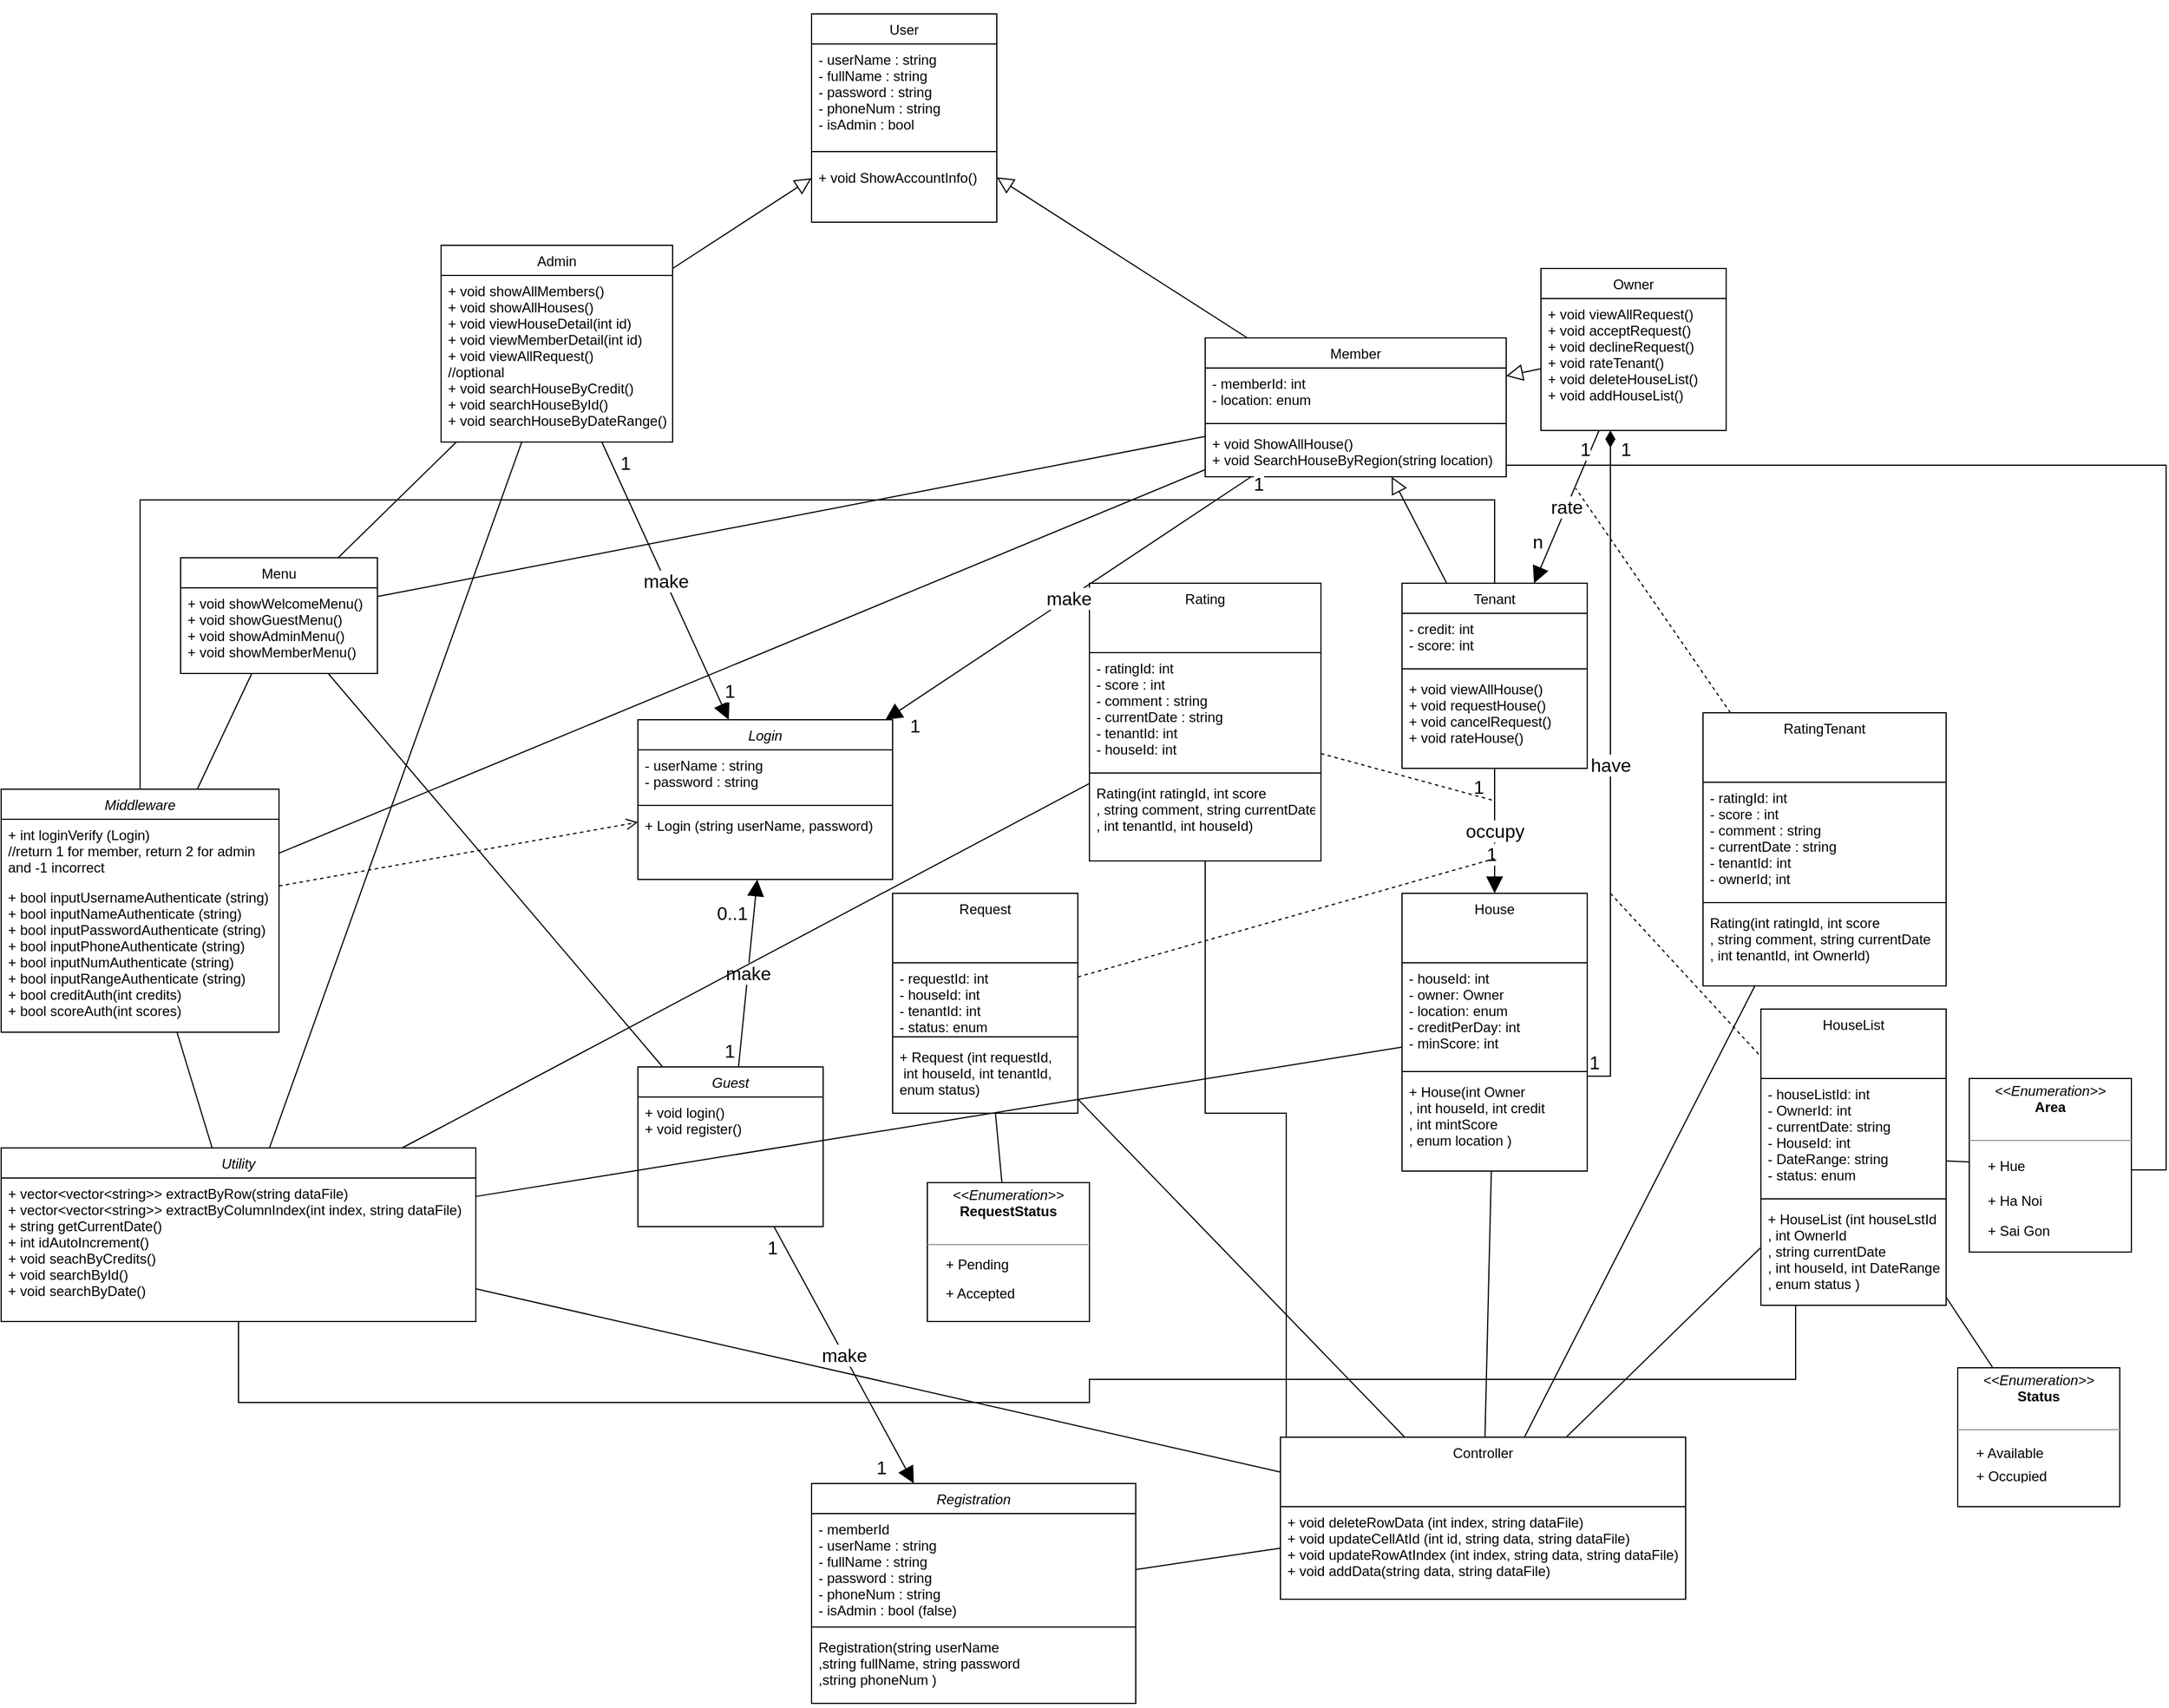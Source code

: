 <mxfile version="20.3.6" type="github">
  <diagram id="C5RBs43oDa-KdzZeNtuy" name="Page-1">
    <mxGraphModel dx="2524" dy="2267" grid="1" gridSize="10" guides="1" tooltips="1" connect="1" arrows="1" fold="1" page="1" pageScale="1" pageWidth="827" pageHeight="1169" math="0" shadow="0">
      <root>
        <mxCell id="WIyWlLk6GJQsqaUBKTNV-0" />
        <mxCell id="WIyWlLk6GJQsqaUBKTNV-1" parent="WIyWlLk6GJQsqaUBKTNV-0" />
        <mxCell id="zkfFHV4jXpPFQw0GAbJ--0" value="Member" style="swimlane;fontStyle=0;align=center;verticalAlign=top;childLayout=stackLayout;horizontal=1;startSize=26;horizontalStack=0;resizeParent=1;resizeLast=0;collapsible=1;marginBottom=0;rounded=0;shadow=0;strokeWidth=1;" parent="WIyWlLk6GJQsqaUBKTNV-1" vertex="1">
          <mxGeometry x="360" y="-350" width="260" height="120" as="geometry">
            <mxRectangle x="230" y="140" width="160" height="26" as="alternateBounds" />
          </mxGeometry>
        </mxCell>
        <mxCell id="zkfFHV4jXpPFQw0GAbJ--1" value="- memberId: int&#xa;- location: enum" style="text;align=left;verticalAlign=top;spacingLeft=4;spacingRight=4;overflow=hidden;rotatable=0;points=[[0,0.5],[1,0.5]];portConstraint=eastwest;" parent="zkfFHV4jXpPFQw0GAbJ--0" vertex="1">
          <mxGeometry y="26" width="260" height="44" as="geometry" />
        </mxCell>
        <mxCell id="zkfFHV4jXpPFQw0GAbJ--4" value="" style="line;html=1;strokeWidth=1;align=left;verticalAlign=middle;spacingTop=-1;spacingLeft=3;spacingRight=3;rotatable=0;labelPosition=right;points=[];portConstraint=eastwest;" parent="zkfFHV4jXpPFQw0GAbJ--0" vertex="1">
          <mxGeometry y="70" width="260" height="8" as="geometry" />
        </mxCell>
        <mxCell id="zkfFHV4jXpPFQw0GAbJ--5" value="+ void ShowAllHouse()&#xa;+ void SearchHouseByRegion(string location)" style="text;align=left;verticalAlign=top;spacingLeft=4;spacingRight=4;overflow=hidden;rotatable=0;points=[[0,0.5],[1,0.5]];portConstraint=eastwest;" parent="zkfFHV4jXpPFQw0GAbJ--0" vertex="1">
          <mxGeometry y="78" width="260" height="42" as="geometry" />
        </mxCell>
        <mxCell id="zkfFHV4jXpPFQw0GAbJ--17" value="House" style="swimlane;fontStyle=0;align=center;verticalAlign=top;childLayout=stackLayout;horizontal=1;startSize=60;horizontalStack=0;resizeParent=1;resizeLast=0;collapsible=1;marginBottom=0;rounded=0;shadow=0;strokeWidth=1;" parent="WIyWlLk6GJQsqaUBKTNV-1" vertex="1">
          <mxGeometry x="530" y="130" width="160" height="240" as="geometry">
            <mxRectangle x="550" y="140" width="160" height="26" as="alternateBounds" />
          </mxGeometry>
        </mxCell>
        <mxCell id="zkfFHV4jXpPFQw0GAbJ--18" value="- houseId: int&#xa;- owner: Owner&#xa;- location: enum&#xa;- creditPerDay: int &#xa;- minScore: int" style="text;align=left;verticalAlign=top;spacingLeft=4;spacingRight=4;overflow=hidden;rotatable=0;points=[[0,0.5],[1,0.5]];portConstraint=eastwest;" parent="zkfFHV4jXpPFQw0GAbJ--17" vertex="1">
          <mxGeometry y="60" width="160" height="90" as="geometry" />
        </mxCell>
        <mxCell id="zkfFHV4jXpPFQw0GAbJ--23" value="" style="line;html=1;strokeWidth=1;align=left;verticalAlign=middle;spacingTop=-1;spacingLeft=3;spacingRight=3;rotatable=0;labelPosition=right;points=[];portConstraint=eastwest;" parent="zkfFHV4jXpPFQw0GAbJ--17" vertex="1">
          <mxGeometry y="150" width="160" height="8" as="geometry" />
        </mxCell>
        <mxCell id="zkfFHV4jXpPFQw0GAbJ--24" value="+ House(int Owner&#xa;, int houseId, int credit&#xa;, int mintScore&#xa;, enum location )" style="text;align=left;verticalAlign=top;spacingLeft=4;spacingRight=4;overflow=hidden;rotatable=0;points=[[0,0.5],[1,0.5]];portConstraint=eastwest;" parent="zkfFHV4jXpPFQw0GAbJ--17" vertex="1">
          <mxGeometry y="158" width="160" height="82" as="geometry" />
        </mxCell>
        <mxCell id="nBUo0i6XYViC7IQc_473-5" value="Guest" style="swimlane;fontStyle=2;align=center;verticalAlign=top;childLayout=stackLayout;horizontal=1;startSize=26;horizontalStack=0;resizeParent=1;resizeLast=0;collapsible=1;marginBottom=0;rounded=0;shadow=0;strokeWidth=1;" parent="WIyWlLk6GJQsqaUBKTNV-1" vertex="1">
          <mxGeometry x="-130" y="280" width="160" height="138" as="geometry">
            <mxRectangle x="230" y="140" width="160" height="26" as="alternateBounds" />
          </mxGeometry>
        </mxCell>
        <mxCell id="nBUo0i6XYViC7IQc_473-336" value="+ void login()&#xa;+ void register()" style="text;align=left;verticalAlign=top;spacingLeft=4;spacingRight=4;overflow=hidden;rotatable=0;points=[[0,0.5],[1,0.5]];portConstraint=eastwest;" parent="nBUo0i6XYViC7IQc_473-5" vertex="1">
          <mxGeometry y="26" width="160" height="44" as="geometry" />
        </mxCell>
        <mxCell id="nBUo0i6XYViC7IQc_473-11" value="Admin" style="swimlane;fontStyle=0;align=center;verticalAlign=top;childLayout=stackLayout;horizontal=1;startSize=26;horizontalStack=0;resizeParent=1;resizeLast=0;collapsible=1;marginBottom=0;rounded=0;shadow=0;strokeWidth=1;" parent="WIyWlLk6GJQsqaUBKTNV-1" vertex="1">
          <mxGeometry x="-300" y="-430" width="200" height="170" as="geometry">
            <mxRectangle x="230" y="140" width="160" height="26" as="alternateBounds" />
          </mxGeometry>
        </mxCell>
        <mxCell id="nBUo0i6XYViC7IQc_473-329" value="+ void showAllMembers()&#xa;+ void showAllHouses()&#xa;+ void viewHouseDetail(int id)&#xa;+ void viewMemberDetail(int id)&#xa;+ void viewAllRequest()&#xa;//optional&#xa;+ void searchHouseByCredit()&#xa;+ void searchHouseById()&#xa;+ void searchHouseByDateRange()" style="text;align=left;verticalAlign=top;spacingLeft=4;spacingRight=4;overflow=hidden;rotatable=0;points=[[0,0.5],[1,0.5]];portConstraint=eastwest;" parent="nBUo0i6XYViC7IQc_473-11" vertex="1">
          <mxGeometry y="26" width="200" height="144" as="geometry" />
        </mxCell>
        <mxCell id="nBUo0i6XYViC7IQc_473-29" value="Menu" style="swimlane;fontStyle=0;align=center;verticalAlign=top;childLayout=stackLayout;horizontal=1;startSize=26;horizontalStack=0;resizeParent=1;resizeLast=0;collapsible=1;marginBottom=0;rounded=0;shadow=0;strokeWidth=1;" parent="WIyWlLk6GJQsqaUBKTNV-1" vertex="1">
          <mxGeometry x="-525" y="-160" width="170" height="100" as="geometry">
            <mxRectangle x="230" y="140" width="160" height="26" as="alternateBounds" />
          </mxGeometry>
        </mxCell>
        <mxCell id="nBUo0i6XYViC7IQc_473-30" value="+ void showWelcomeMenu()&#xa;+ void showGuestMenu()&#xa;+ void showAdminMenu()&#xa;+ void showMemberMenu()" style="text;align=left;verticalAlign=top;spacingLeft=4;spacingRight=4;overflow=hidden;rotatable=0;points=[[0,0.5],[1,0.5]];portConstraint=eastwest;" parent="nBUo0i6XYViC7IQc_473-29" vertex="1">
          <mxGeometry y="26" width="170" height="74" as="geometry" />
        </mxCell>
        <mxCell id="nBUo0i6XYViC7IQc_473-96" value="User" style="swimlane;fontStyle=0;align=center;verticalAlign=top;childLayout=stackLayout;horizontal=1;startSize=26;horizontalStack=0;resizeParent=1;resizeLast=0;collapsible=1;marginBottom=0;rounded=0;shadow=0;strokeWidth=1;" parent="WIyWlLk6GJQsqaUBKTNV-1" vertex="1">
          <mxGeometry x="20" y="-630" width="160" height="180" as="geometry">
            <mxRectangle x="230" y="140" width="160" height="26" as="alternateBounds" />
          </mxGeometry>
        </mxCell>
        <mxCell id="nBUo0i6XYViC7IQc_473-97" value="- userName : string&#xa;- fullName : string &#xa;- password : string&#xa;- phoneNum : string&#xa;- isAdmin : bool" style="text;align=left;verticalAlign=top;spacingLeft=4;spacingRight=4;overflow=hidden;rotatable=0;points=[[0,0.5],[1,0.5]];portConstraint=eastwest;" parent="nBUo0i6XYViC7IQc_473-96" vertex="1">
          <mxGeometry y="26" width="160" height="84" as="geometry" />
        </mxCell>
        <mxCell id="nBUo0i6XYViC7IQc_473-100" value="" style="line;html=1;strokeWidth=1;align=left;verticalAlign=middle;spacingTop=-1;spacingLeft=3;spacingRight=3;rotatable=0;labelPosition=right;points=[];portConstraint=eastwest;" parent="nBUo0i6XYViC7IQc_473-96" vertex="1">
          <mxGeometry y="110" width="160" height="18" as="geometry" />
        </mxCell>
        <mxCell id="nBUo0i6XYViC7IQc_473-101" value="+ void ShowAccountInfo()" style="text;align=left;verticalAlign=top;spacingLeft=4;spacingRight=4;overflow=hidden;rotatable=0;points=[[0,0.5],[1,0.5]];portConstraint=eastwest;" parent="nBUo0i6XYViC7IQc_473-96" vertex="1">
          <mxGeometry y="128" width="160" height="52" as="geometry" />
        </mxCell>
        <mxCell id="nBUo0i6XYViC7IQc_473-102" value="" style="endArrow=block;html=1;endSize=12;startArrow=none;startSize=12;startFill=0;rounded=0;fontSize=16;fillColor=none;jumpSize=9;endFill=0;" parent="WIyWlLk6GJQsqaUBKTNV-1" source="nBUo0i6XYViC7IQc_473-11" target="nBUo0i6XYViC7IQc_473-96" edge="1">
          <mxGeometry relative="1" as="geometry">
            <mxPoint x="186" y="500" as="sourcePoint" />
            <mxPoint x="-130" y="500" as="targetPoint" />
          </mxGeometry>
        </mxCell>
        <mxCell id="nBUo0i6XYViC7IQc_473-105" value="" style="endArrow=block;html=1;endSize=12;startArrow=none;startSize=12;startFill=0;rounded=0;fontSize=16;fillColor=none;jumpSize=9;endFill=0;" parent="WIyWlLk6GJQsqaUBKTNV-1" source="zkfFHV4jXpPFQw0GAbJ--0" target="nBUo0i6XYViC7IQc_473-96" edge="1">
          <mxGeometry relative="1" as="geometry">
            <mxPoint x="424" y="315.763" as="sourcePoint" />
            <mxPoint x="310" y="269.997" as="targetPoint" />
          </mxGeometry>
        </mxCell>
        <mxCell id="nBUo0i6XYViC7IQc_473-106" style="edgeStyle=none;rounded=0;jumpSize=9;orthogonalLoop=1;jettySize=auto;html=1;exitX=0.75;exitY=0;exitDx=0;exitDy=0;strokeWidth=4;fontSize=16;startArrow=none;startFill=0;endArrow=block;endFill=0;startSize=12;endSize=9;fillColor=none;" parent="WIyWlLk6GJQsqaUBKTNV-1" source="nBUo0i6XYViC7IQc_473-96" target="nBUo0i6XYViC7IQc_473-96" edge="1">
          <mxGeometry relative="1" as="geometry" />
        </mxCell>
        <mxCell id="nBUo0i6XYViC7IQc_473-110" value="rate" style="endArrow=block;html=1;endSize=12;startArrow=none;startSize=12;startFill=0;rounded=0;fontSize=16;fillColor=none;jumpSize=9;endFill=1;" parent="WIyWlLk6GJQsqaUBKTNV-1" source="nBUo0i6XYViC7IQc_473-140" target="nBUo0i6XYViC7IQc_473-116" edge="1">
          <mxGeometry relative="1" as="geometry">
            <mxPoint x="670" y="-250" as="sourcePoint" />
            <mxPoint x="800" y="-170" as="targetPoint" />
          </mxGeometry>
        </mxCell>
        <mxCell id="nBUo0i6XYViC7IQc_473-111" value="n" style="edgeLabel;resizable=0;html=1;align=left;verticalAlign=top;fontSize=16;" parent="nBUo0i6XYViC7IQc_473-110" connectable="0" vertex="1">
          <mxGeometry x="-1" relative="1" as="geometry">
            <mxPoint x="-59" y="80" as="offset" />
          </mxGeometry>
        </mxCell>
        <mxCell id="nBUo0i6XYViC7IQc_473-112" value="1" style="edgeLabel;resizable=0;html=1;align=right;verticalAlign=top;fontSize=16;" parent="nBUo0i6XYViC7IQc_473-110" connectable="0" vertex="1">
          <mxGeometry x="1" relative="1" as="geometry">
            <mxPoint x="49" y="-132" as="offset" />
          </mxGeometry>
        </mxCell>
        <mxCell id="nBUo0i6XYViC7IQc_473-116" value="Tenant" style="swimlane;fontStyle=0;align=center;verticalAlign=top;childLayout=stackLayout;horizontal=1;startSize=26;horizontalStack=0;resizeParent=1;resizeLast=0;collapsible=1;marginBottom=0;rounded=0;shadow=0;strokeWidth=1;" parent="WIyWlLk6GJQsqaUBKTNV-1" vertex="1">
          <mxGeometry x="530" y="-138" width="160" height="160" as="geometry">
            <mxRectangle x="230" y="140" width="160" height="26" as="alternateBounds" />
          </mxGeometry>
        </mxCell>
        <mxCell id="nBUo0i6XYViC7IQc_473-117" value="- credit: int &#xa;- score: int" style="text;align=left;verticalAlign=top;spacingLeft=4;spacingRight=4;overflow=hidden;rotatable=0;points=[[0,0.5],[1,0.5]];portConstraint=eastwest;" parent="nBUo0i6XYViC7IQc_473-116" vertex="1">
          <mxGeometry y="26" width="160" height="44" as="geometry" />
        </mxCell>
        <mxCell id="nBUo0i6XYViC7IQc_473-120" value="" style="line;html=1;strokeWidth=1;align=left;verticalAlign=middle;spacingTop=-1;spacingLeft=3;spacingRight=3;rotatable=0;labelPosition=right;points=[];portConstraint=eastwest;" parent="nBUo0i6XYViC7IQc_473-116" vertex="1">
          <mxGeometry y="70" width="160" height="8" as="geometry" />
        </mxCell>
        <mxCell id="nBUo0i6XYViC7IQc_473-121" value="+ void viewAllHouse()&#xa;+ void requestHouse()&#xa;+ void cancelRequest()&#xa;+ void rateHouse()" style="text;align=left;verticalAlign=top;spacingLeft=4;spacingRight=4;overflow=hidden;rotatable=0;points=[[0,0.5],[1,0.5]];portConstraint=eastwest;" parent="nBUo0i6XYViC7IQc_473-116" vertex="1">
          <mxGeometry y="78" width="160" height="72" as="geometry" />
        </mxCell>
        <mxCell id="nBUo0i6XYViC7IQc_473-122" value="" style="endArrow=block;html=1;endSize=12;startArrow=none;startSize=12;startFill=0;rounded=0;fontSize=16;fillColor=none;jumpSize=9;endFill=0;" parent="WIyWlLk6GJQsqaUBKTNV-1" source="nBUo0i6XYViC7IQc_473-116" target="zkfFHV4jXpPFQw0GAbJ--0" edge="1">
          <mxGeometry relative="1" as="geometry">
            <mxPoint x="540" y="-230" as="sourcePoint" />
            <mxPoint x="750" y="-150" as="targetPoint" />
          </mxGeometry>
        </mxCell>
        <mxCell id="nBUo0i6XYViC7IQc_473-123" value="" style="endArrow=block;html=1;endSize=12;startArrow=none;startSize=12;startFill=0;rounded=0;fontSize=16;fillColor=none;jumpSize=9;endFill=0;" parent="WIyWlLk6GJQsqaUBKTNV-1" source="nBUo0i6XYViC7IQc_473-140" target="zkfFHV4jXpPFQw0GAbJ--0" edge="1">
          <mxGeometry relative="1" as="geometry">
            <mxPoint x="620" y="-250" as="sourcePoint" />
            <mxPoint x="610" y="-540" as="targetPoint" />
          </mxGeometry>
        </mxCell>
        <mxCell id="nBUo0i6XYViC7IQc_473-137" value="" style="endArrow=none;html=1;rounded=0;" parent="WIyWlLk6GJQsqaUBKTNV-1" source="zkfFHV4jXpPFQw0GAbJ--17" target="nBUo0i6XYViC7IQc_473-177" edge="1">
          <mxGeometry relative="1" as="geometry">
            <mxPoint x="-144" y="650" as="sourcePoint" />
            <mxPoint x="-24" y="900" as="targetPoint" />
          </mxGeometry>
        </mxCell>
        <mxCell id="nBUo0i6XYViC7IQc_473-140" value="Owner" style="swimlane;fontStyle=0;align=center;verticalAlign=top;childLayout=stackLayout;horizontal=1;startSize=26;horizontalStack=0;resizeParent=1;resizeLast=0;collapsible=1;marginBottom=0;rounded=0;shadow=0;strokeWidth=1;" parent="WIyWlLk6GJQsqaUBKTNV-1" vertex="1">
          <mxGeometry x="650" y="-410" width="160" height="140" as="geometry">
            <mxRectangle x="230" y="140" width="160" height="26" as="alternateBounds" />
          </mxGeometry>
        </mxCell>
        <mxCell id="nBUo0i6XYViC7IQc_473-145" value="+ void viewAllRequest()&#xa;+ void acceptRequest()&#xa;+ void declineRequest()&#xa;+ void rateTenant()&#xa;+ void deleteHouseList()&#xa;+ void addHouseList()" style="text;align=left;verticalAlign=top;spacingLeft=4;spacingRight=4;overflow=hidden;rotatable=0;points=[[0,0.5],[1,0.5]];portConstraint=eastwest;" parent="nBUo0i6XYViC7IQc_473-140" vertex="1">
          <mxGeometry y="26" width="160" height="114" as="geometry" />
        </mxCell>
        <mxCell id="nBUo0i6XYViC7IQc_473-151" value="Request" style="swimlane;fontStyle=0;align=center;verticalAlign=top;childLayout=stackLayout;horizontal=1;startSize=60;horizontalStack=0;resizeParent=1;resizeLast=0;collapsible=1;marginBottom=0;rounded=0;shadow=0;strokeWidth=1;" parent="WIyWlLk6GJQsqaUBKTNV-1" vertex="1">
          <mxGeometry x="90" y="130" width="160" height="190" as="geometry">
            <mxRectangle x="550" y="140" width="160" height="26" as="alternateBounds" />
          </mxGeometry>
        </mxCell>
        <mxCell id="nBUo0i6XYViC7IQc_473-152" value="- requestId: int &#xa;- houseId: int &#xa;- tenantId: int &#xa;- status: enum&#xa;" style="text;align=left;verticalAlign=top;spacingLeft=4;spacingRight=4;overflow=hidden;rotatable=0;points=[[0,0.5],[1,0.5]];portConstraint=eastwest;" parent="nBUo0i6XYViC7IQc_473-151" vertex="1">
          <mxGeometry y="60" width="160" height="60" as="geometry" />
        </mxCell>
        <mxCell id="nBUo0i6XYViC7IQc_473-157" value="" style="line;html=1;strokeWidth=1;align=left;verticalAlign=middle;spacingTop=-1;spacingLeft=3;spacingRight=3;rotatable=0;labelPosition=right;points=[];portConstraint=eastwest;" parent="nBUo0i6XYViC7IQc_473-151" vertex="1">
          <mxGeometry y="120" width="160" height="8" as="geometry" />
        </mxCell>
        <mxCell id="nBUo0i6XYViC7IQc_473-159" value="+ Request (int requestId,&#xa; int houseId, int tenantId, &#xa;enum status)" style="text;align=left;verticalAlign=top;spacingLeft=4;spacingRight=4;overflow=hidden;rotatable=0;points=[[0,0.5],[1,0.5]];portConstraint=eastwest;" parent="nBUo0i6XYViC7IQc_473-151" vertex="1">
          <mxGeometry y="128" width="160" height="62" as="geometry" />
        </mxCell>
        <mxCell id="nBUo0i6XYViC7IQc_473-167" value="Rating" style="swimlane;fontStyle=0;align=center;verticalAlign=top;childLayout=stackLayout;horizontal=1;startSize=60;horizontalStack=0;resizeParent=1;resizeLast=0;collapsible=1;marginBottom=0;rounded=0;shadow=0;strokeWidth=1;" parent="WIyWlLk6GJQsqaUBKTNV-1" vertex="1">
          <mxGeometry x="260" y="-138" width="200" height="240" as="geometry">
            <mxRectangle x="550" y="140" width="160" height="26" as="alternateBounds" />
          </mxGeometry>
        </mxCell>
        <mxCell id="nBUo0i6XYViC7IQc_473-168" value="- ratingId: int&#xa;- score : int &#xa;- comment : string&#xa;- currentDate : string&#xa;- tenantId: int&#xa;- houseId: int" style="text;align=left;verticalAlign=top;spacingLeft=4;spacingRight=4;overflow=hidden;rotatable=0;points=[[0,0.5],[1,0.5]];portConstraint=eastwest;" parent="nBUo0i6XYViC7IQc_473-167" vertex="1">
          <mxGeometry y="60" width="200" height="100" as="geometry" />
        </mxCell>
        <mxCell id="nBUo0i6XYViC7IQc_473-173" value="" style="line;html=1;strokeWidth=1;align=left;verticalAlign=middle;spacingTop=-1;spacingLeft=3;spacingRight=3;rotatable=0;labelPosition=right;points=[];portConstraint=eastwest;" parent="nBUo0i6XYViC7IQc_473-167" vertex="1">
          <mxGeometry y="160" width="200" height="8" as="geometry" />
        </mxCell>
        <mxCell id="nBUo0i6XYViC7IQc_473-174" value="Rating(int ratingId, int score&#xa;, string comment, string currentDate&#xa;, int tenantId, int houseId)" style="text;align=left;verticalAlign=top;spacingLeft=4;spacingRight=4;overflow=hidden;rotatable=0;points=[[0,0.5],[1,0.5]];portConstraint=eastwest;" parent="nBUo0i6XYViC7IQc_473-167" vertex="1">
          <mxGeometry y="168" width="200" height="62" as="geometry" />
        </mxCell>
        <mxCell id="nBUo0i6XYViC7IQc_473-177" value="Controller" style="swimlane;fontStyle=0;align=center;verticalAlign=top;childLayout=stackLayout;horizontal=1;startSize=60;horizontalStack=0;resizeParent=1;resizeLast=0;collapsible=1;marginBottom=0;rounded=0;shadow=0;strokeWidth=1;" parent="WIyWlLk6GJQsqaUBKTNV-1" vertex="1">
          <mxGeometry x="425" y="600" width="350" height="140" as="geometry">
            <mxRectangle x="550" y="140" width="160" height="26" as="alternateBounds" />
          </mxGeometry>
        </mxCell>
        <mxCell id="nBUo0i6XYViC7IQc_473-184" value="+ void deleteRowData (int index, string dataFile)&#xa;+ void updateCellAtId (int id, string data, string dataFile)&#xa;+ void updateRowAtIndex (int index, string data, string dataFile)&#xa;+ void addData(string data, string dataFile) &#xa;&#xa; " style="text;align=left;verticalAlign=top;spacingLeft=4;spacingRight=4;overflow=hidden;rotatable=0;points=[[0,0.5],[1,0.5]];portConstraint=eastwest;" parent="nBUo0i6XYViC7IQc_473-177" vertex="1">
          <mxGeometry y="60" width="350" height="80" as="geometry" />
        </mxCell>
        <mxCell id="nBUo0i6XYViC7IQc_473-212" value="HouseList" style="swimlane;fontStyle=0;align=center;verticalAlign=top;childLayout=stackLayout;horizontal=1;startSize=60;horizontalStack=0;resizeParent=1;resizeLast=0;collapsible=1;marginBottom=0;rounded=0;shadow=0;strokeWidth=1;" parent="WIyWlLk6GJQsqaUBKTNV-1" vertex="1">
          <mxGeometry x="840" y="230" width="160" height="256" as="geometry">
            <mxRectangle x="550" y="140" width="160" height="26" as="alternateBounds" />
          </mxGeometry>
        </mxCell>
        <mxCell id="nBUo0i6XYViC7IQc_473-213" value="- houseListId: int&#xa;- OwnerId: int&#xa;- currentDate: string&#xa;- HouseId: int&#xa;- DateRange: string&#xa;- status: enum " style="text;align=left;verticalAlign=top;spacingLeft=4;spacingRight=4;overflow=hidden;rotatable=0;points=[[0,0.5],[1,0.5]];portConstraint=eastwest;" parent="nBUo0i6XYViC7IQc_473-212" vertex="1">
          <mxGeometry y="60" width="160" height="100" as="geometry" />
        </mxCell>
        <mxCell id="nBUo0i6XYViC7IQc_473-218" value="" style="line;html=1;strokeWidth=1;align=left;verticalAlign=middle;spacingTop=-1;spacingLeft=3;spacingRight=3;rotatable=0;labelPosition=right;points=[];portConstraint=eastwest;" parent="nBUo0i6XYViC7IQc_473-212" vertex="1">
          <mxGeometry y="160" width="160" height="8" as="geometry" />
        </mxCell>
        <mxCell id="nBUo0i6XYViC7IQc_473-348" value="+ HouseList (int houseLstId&#xa;, int OwnerId&#xa;, string currentDate&#xa;, int houseId, int DateRange&#xa;, enum status )" style="text;align=left;verticalAlign=top;spacingLeft=4;spacingRight=4;overflow=hidden;rotatable=0;points=[[0,0.5],[1,0.5]];portConstraint=eastwest;" parent="nBUo0i6XYViC7IQc_473-212" vertex="1">
          <mxGeometry y="168" width="160" height="80" as="geometry" />
        </mxCell>
        <mxCell id="nBUo0i6XYViC7IQc_473-237" value="Registration" style="swimlane;fontStyle=2;align=center;verticalAlign=top;childLayout=stackLayout;horizontal=1;startSize=26;horizontalStack=0;resizeParent=1;resizeLast=0;collapsible=1;marginBottom=0;rounded=0;shadow=0;strokeWidth=1;" parent="WIyWlLk6GJQsqaUBKTNV-1" vertex="1">
          <mxGeometry x="20" y="640" width="280" height="190" as="geometry">
            <mxRectangle x="230" y="140" width="160" height="26" as="alternateBounds" />
          </mxGeometry>
        </mxCell>
        <mxCell id="nBUo0i6XYViC7IQc_473-238" value="- memberId&#xa;- userName : string&#xa;- fullName : string &#xa;- password : string&#xa;- phoneNum : string&#xa;- isAdmin : bool (false)&#xa;" style="text;align=left;verticalAlign=top;spacingLeft=4;spacingRight=4;overflow=hidden;rotatable=0;points=[[0,0.5],[1,0.5]];portConstraint=eastwest;" parent="nBUo0i6XYViC7IQc_473-237" vertex="1">
          <mxGeometry y="26" width="280" height="94" as="geometry" />
        </mxCell>
        <mxCell id="nBUo0i6XYViC7IQc_473-242" value="" style="line;html=1;strokeWidth=1;align=left;verticalAlign=middle;spacingTop=-1;spacingLeft=3;spacingRight=3;rotatable=0;labelPosition=right;points=[];portConstraint=eastwest;" parent="nBUo0i6XYViC7IQc_473-237" vertex="1">
          <mxGeometry y="120" width="280" height="8" as="geometry" />
        </mxCell>
        <mxCell id="nBUo0i6XYViC7IQc_473-243" value="Registration(string userName&#xa;,string fullName, string password&#xa;,string phoneNum )" style="text;align=left;verticalAlign=top;spacingLeft=4;spacingRight=4;overflow=hidden;rotatable=0;points=[[0,0.5],[1,0.5]];portConstraint=eastwest;" parent="nBUo0i6XYViC7IQc_473-237" vertex="1">
          <mxGeometry y="128" width="280" height="62" as="geometry" />
        </mxCell>
        <mxCell id="nBUo0i6XYViC7IQc_473-249" value="Middleware" style="swimlane;fontStyle=2;align=center;verticalAlign=top;childLayout=stackLayout;horizontal=1;startSize=26;horizontalStack=0;resizeParent=1;resizeLast=0;collapsible=1;marginBottom=0;rounded=0;shadow=0;strokeWidth=1;" parent="WIyWlLk6GJQsqaUBKTNV-1" vertex="1">
          <mxGeometry x="-680" y="40" width="240" height="210" as="geometry">
            <mxRectangle x="230" y="140" width="160" height="26" as="alternateBounds" />
          </mxGeometry>
        </mxCell>
        <mxCell id="nBUo0i6XYViC7IQc_473-254" value="+ int loginVerify (Login) &#xa;//return 1 for member, return 2 for admin&#xa;and -1 incorrect&#xa; " style="text;align=left;verticalAlign=top;spacingLeft=4;spacingRight=4;overflow=hidden;rotatable=0;points=[[0,0.5],[1,0.5]];portConstraint=eastwest;" parent="nBUo0i6XYViC7IQc_473-249" vertex="1">
          <mxGeometry y="26" width="240" height="54" as="geometry" />
        </mxCell>
        <mxCell id="nBUo0i6XYViC7IQc_473-22" value="+ bool inputUsernameAuthenticate (string)&#xa;+ bool inputNameAuthenticate (string)&#xa;+ bool inputPasswordAuthenticate (string)&#xa;+ bool inputPhoneAuthenticate (string)&#xa;+ bool inputNumAuthenticate (string)&#xa;+ bool inputRangeAuthenticate (string) &#xa;+ bool creditAuth(int credits) &#xa;+ bool scoreAuth(int scores)" style="text;align=left;verticalAlign=top;spacingLeft=4;spacingRight=4;overflow=hidden;rotatable=0;points=[[0,0.5],[1,0.5]];portConstraint=eastwest;" parent="nBUo0i6XYViC7IQc_473-249" vertex="1">
          <mxGeometry y="80" width="240" height="130" as="geometry" />
        </mxCell>
        <mxCell id="nBUo0i6XYViC7IQc_473-255" value="Login" style="swimlane;fontStyle=2;align=center;verticalAlign=top;childLayout=stackLayout;horizontal=1;startSize=26;horizontalStack=0;resizeParent=1;resizeLast=0;collapsible=1;marginBottom=0;rounded=0;shadow=0;strokeWidth=1;" parent="WIyWlLk6GJQsqaUBKTNV-1" vertex="1">
          <mxGeometry x="-130" y="-20" width="220" height="138" as="geometry">
            <mxRectangle x="230" y="140" width="160" height="26" as="alternateBounds" />
          </mxGeometry>
        </mxCell>
        <mxCell id="nBUo0i6XYViC7IQc_473-256" value="- userName : string &#xa;- password : string&#xa;" style="text;align=left;verticalAlign=top;spacingLeft=4;spacingRight=4;overflow=hidden;rotatable=0;points=[[0,0.5],[1,0.5]];portConstraint=eastwest;" parent="nBUo0i6XYViC7IQc_473-255" vertex="1">
          <mxGeometry y="26" width="220" height="44" as="geometry" />
        </mxCell>
        <mxCell id="nBUo0i6XYViC7IQc_473-259" value="" style="line;html=1;strokeWidth=1;align=left;verticalAlign=middle;spacingTop=-1;spacingLeft=3;spacingRight=3;rotatable=0;labelPosition=right;points=[];portConstraint=eastwest;" parent="nBUo0i6XYViC7IQc_473-255" vertex="1">
          <mxGeometry y="70" width="220" height="8" as="geometry" />
        </mxCell>
        <mxCell id="nBUo0i6XYViC7IQc_473-306" value="+ Login (string userName, password)" style="text;align=left;verticalAlign=top;spacingLeft=4;spacingRight=4;overflow=hidden;rotatable=0;points=[[0,0.5],[1,0.5]];portConstraint=eastwest;" parent="nBUo0i6XYViC7IQc_473-255" vertex="1">
          <mxGeometry y="78" width="220" height="44" as="geometry" />
        </mxCell>
        <mxCell id="nBUo0i6XYViC7IQc_473-261" value="make" style="endArrow=block;html=1;endSize=12;startArrow=none;startSize=12;startFill=0;rounded=0;fontSize=16;fillColor=none;jumpSize=9;endFill=1;" parent="WIyWlLk6GJQsqaUBKTNV-1" source="nBUo0i6XYViC7IQc_473-5" target="nBUo0i6XYViC7IQc_473-237" edge="1">
          <mxGeometry relative="1" as="geometry">
            <mxPoint x="380" y="870" as="sourcePoint" />
            <mxPoint x="470" y="920" as="targetPoint" />
          </mxGeometry>
        </mxCell>
        <mxCell id="nBUo0i6XYViC7IQc_473-262" value="1" style="edgeLabel;resizable=0;html=1;align=left;verticalAlign=top;fontSize=16;" parent="nBUo0i6XYViC7IQc_473-261" connectable="0" vertex="1">
          <mxGeometry x="-1" relative="1" as="geometry">
            <mxPoint x="-8" y="2" as="offset" />
          </mxGeometry>
        </mxCell>
        <mxCell id="nBUo0i6XYViC7IQc_473-263" value="1" style="edgeLabel;resizable=0;html=1;align=right;verticalAlign=top;fontSize=16;" parent="nBUo0i6XYViC7IQc_473-261" connectable="0" vertex="1">
          <mxGeometry x="1" relative="1" as="geometry">
            <mxPoint x="-23" y="-30" as="offset" />
          </mxGeometry>
        </mxCell>
        <mxCell id="nBUo0i6XYViC7IQc_473-264" value="make" style="endArrow=block;html=1;endSize=12;startArrow=none;startSize=12;startFill=0;rounded=0;fontSize=16;fillColor=none;jumpSize=9;endFill=1;" parent="WIyWlLk6GJQsqaUBKTNV-1" source="nBUo0i6XYViC7IQc_473-5" target="nBUo0i6XYViC7IQc_473-255" edge="1">
          <mxGeometry relative="1" as="geometry">
            <mxPoint x="-190" y="260" as="sourcePoint" />
            <mxPoint x="-80" y="200" as="targetPoint" />
          </mxGeometry>
        </mxCell>
        <mxCell id="nBUo0i6XYViC7IQc_473-265" value="1" style="edgeLabel;resizable=0;html=1;align=left;verticalAlign=top;fontSize=16;" parent="nBUo0i6XYViC7IQc_473-264" connectable="0" vertex="1">
          <mxGeometry x="-1" relative="1" as="geometry">
            <mxPoint x="-14" y="-30" as="offset" />
          </mxGeometry>
        </mxCell>
        <mxCell id="nBUo0i6XYViC7IQc_473-266" value="0..1" style="edgeLabel;resizable=0;html=1;align=right;verticalAlign=top;fontSize=16;" parent="nBUo0i6XYViC7IQc_473-264" connectable="0" vertex="1">
          <mxGeometry x="1" relative="1" as="geometry">
            <mxPoint x="-8" y="13" as="offset" />
          </mxGeometry>
        </mxCell>
        <mxCell id="nBUo0i6XYViC7IQc_473-271" value="Utility" style="swimlane;fontStyle=2;align=center;verticalAlign=top;childLayout=stackLayout;horizontal=1;startSize=26;horizontalStack=0;resizeParent=1;resizeLast=0;collapsible=1;marginBottom=0;rounded=0;shadow=0;strokeWidth=1;" parent="WIyWlLk6GJQsqaUBKTNV-1" vertex="1">
          <mxGeometry x="-680" y="350" width="410" height="150" as="geometry">
            <mxRectangle x="230" y="140" width="160" height="26" as="alternateBounds" />
          </mxGeometry>
        </mxCell>
        <mxCell id="nBUo0i6XYViC7IQc_473-274" value="+ vector&lt;vector&lt;string&gt;&gt; extractByRow(string dataFile)&#xa;+ vector&lt;vector&lt;string&gt;&gt; extractByColumnIndex(int index, string dataFile)&#xa;+ string getCurrentDate()&#xa;+ int idAutoIncrement()&#xa;+ void seachByCredits()&#xa;+ void searchById()&#xa;+ void searchByDate()" style="text;align=left;verticalAlign=top;spacingLeft=4;spacingRight=4;overflow=hidden;rotatable=0;points=[[0,0.5],[1,0.5]];portConstraint=eastwest;" parent="nBUo0i6XYViC7IQc_473-271" vertex="1">
          <mxGeometry y="26" width="410" height="124" as="geometry" />
        </mxCell>
        <mxCell id="nBUo0i6XYViC7IQc_473-280" value="" style="html=1;verticalAlign=bottom;endArrow=open;dashed=1;endSize=8;rounded=0;" parent="WIyWlLk6GJQsqaUBKTNV-1" source="nBUo0i6XYViC7IQc_473-249" target="nBUo0i6XYViC7IQc_473-255" edge="1">
          <mxGeometry relative="1" as="geometry">
            <mxPoint x="170" y="280" as="sourcePoint" />
            <mxPoint x="90" y="280" as="targetPoint" />
          </mxGeometry>
        </mxCell>
        <mxCell id="nBUo0i6XYViC7IQc_473-283" value="" style="endArrow=none;html=1;rounded=0;" parent="WIyWlLk6GJQsqaUBKTNV-1" source="nBUo0i6XYViC7IQc_473-271" target="nBUo0i6XYViC7IQc_473-249" edge="1">
          <mxGeometry relative="1" as="geometry">
            <mxPoint x="-340" y="280" as="sourcePoint" />
            <mxPoint x="-180" y="280" as="targetPoint" />
          </mxGeometry>
        </mxCell>
        <mxCell id="nBUo0i6XYViC7IQc_473-166" value="" style="html=1;verticalAlign=bottom;endArrow=none;dashed=1;endSize=8;rounded=0;endFill=0;" parent="WIyWlLk6GJQsqaUBKTNV-1" source="nBUo0i6XYViC7IQc_473-291" edge="1">
          <mxGeometry relative="1" as="geometry">
            <mxPoint x="835" y="-100" as="sourcePoint" />
            <mxPoint x="680" y="-220" as="targetPoint" />
          </mxGeometry>
        </mxCell>
        <mxCell id="nBUo0i6XYViC7IQc_473-146" value="occupy" style="endArrow=block;html=1;endSize=12;startArrow=none;startSize=12;startFill=0;rounded=0;fontSize=16;fillColor=none;jumpSize=9;endFill=1;" parent="WIyWlLk6GJQsqaUBKTNV-1" source="nBUo0i6XYViC7IQc_473-116" target="zkfFHV4jXpPFQw0GAbJ--17" edge="1">
          <mxGeometry relative="1" as="geometry">
            <mxPoint x="740" y="860" as="sourcePoint" />
            <mxPoint x="440" y="810" as="targetPoint" />
            <Array as="points" />
          </mxGeometry>
        </mxCell>
        <mxCell id="nBUo0i6XYViC7IQc_473-147" value="1" style="edgeLabel;resizable=0;html=1;align=left;verticalAlign=top;fontSize=16;" parent="nBUo0i6XYViC7IQc_473-146" connectable="0" vertex="1">
          <mxGeometry x="-1" relative="1" as="geometry">
            <mxPoint x="-20" as="offset" />
          </mxGeometry>
        </mxCell>
        <mxCell id="nBUo0i6XYViC7IQc_473-148" value="1" style="edgeLabel;resizable=0;html=1;align=right;verticalAlign=top;fontSize=16;" parent="nBUo0i6XYViC7IQc_473-146" connectable="0" vertex="1">
          <mxGeometry x="1" relative="1" as="geometry">
            <mxPoint x="2" y="-50" as="offset" />
          </mxGeometry>
        </mxCell>
        <mxCell id="nBUo0i6XYViC7IQc_473-149" value="" style="html=1;verticalAlign=bottom;endArrow=none;dashed=1;endSize=8;rounded=0;endFill=0;" parent="WIyWlLk6GJQsqaUBKTNV-1" source="nBUo0i6XYViC7IQc_473-151" edge="1">
          <mxGeometry relative="1" as="geometry">
            <mxPoint x="490" y="350" as="sourcePoint" />
            <mxPoint x="610" y="100" as="targetPoint" />
          </mxGeometry>
        </mxCell>
        <mxCell id="nBUo0i6XYViC7IQc_473-68" value="have" style="endArrow=diamondThin;html=1;endSize=12;startArrow=none;startSize=12;startFill=0;rounded=0;fontSize=16;fillColor=none;jumpSize=9;endFill=1;edgeStyle=orthogonalEdgeStyle;" parent="WIyWlLk6GJQsqaUBKTNV-1" source="zkfFHV4jXpPFQw0GAbJ--17" target="nBUo0i6XYViC7IQc_473-140" edge="1">
          <mxGeometry relative="1" as="geometry">
            <mxPoint x="870" y="-550" as="sourcePoint" />
            <mxPoint x="880" y="-440" as="targetPoint" />
            <Array as="points">
              <mxPoint x="710" y="288" />
            </Array>
          </mxGeometry>
        </mxCell>
        <mxCell id="nBUo0i6XYViC7IQc_473-69" value="1" style="edgeLabel;resizable=0;html=1;align=left;verticalAlign=top;fontSize=16;" parent="nBUo0i6XYViC7IQc_473-68" connectable="0" vertex="1">
          <mxGeometry x="-1" relative="1" as="geometry">
            <mxPoint y="-28" as="offset" />
          </mxGeometry>
        </mxCell>
        <mxCell id="nBUo0i6XYViC7IQc_473-70" value="1" style="edgeLabel;resizable=0;html=1;align=right;verticalAlign=top;fontSize=16;" parent="nBUo0i6XYViC7IQc_473-68" connectable="0" vertex="1">
          <mxGeometry x="1" relative="1" as="geometry">
            <mxPoint x="18" as="offset" />
          </mxGeometry>
        </mxCell>
        <mxCell id="nBUo0i6XYViC7IQc_473-288" value="" style="group" parent="WIyWlLk6GJQsqaUBKTNV-1" vertex="1" connectable="0">
          <mxGeometry x="1020" y="290" width="140" height="150" as="geometry" />
        </mxCell>
        <mxCell id="nBUo0i6XYViC7IQc_473-129" value="&lt;p style=&quot;margin:0px;margin-top:4px;text-align:center;&quot;&gt;&lt;i&gt;&amp;lt;&amp;lt;Enumeration&amp;gt;&amp;gt;&lt;/i&gt;&lt;br&gt;&lt;b&gt;Area&lt;/b&gt;&lt;br&gt;&lt;/p&gt;&lt;div&gt;&lt;b&gt;&lt;br&gt;&lt;/b&gt;&lt;/div&gt;&lt;hr size=&quot;1&quot;&gt;&lt;div style=&quot;height:2px;&quot;&gt;&lt;/div&gt;" style="verticalAlign=top;align=left;overflow=fill;fontSize=12;fontFamily=Helvetica;html=1;" parent="nBUo0i6XYViC7IQc_473-288" vertex="1">
          <mxGeometry width="140" height="150" as="geometry" />
        </mxCell>
        <mxCell id="nBUo0i6XYViC7IQc_473-202" value="+ Hue" style="text;strokeColor=none;fillColor=none;align=left;verticalAlign=top;spacingLeft=4;spacingRight=4;overflow=hidden;rotatable=0;points=[[0,0.5],[1,0.5]];portConstraint=eastwest;" parent="nBUo0i6XYViC7IQc_473-288" vertex="1">
          <mxGeometry x="10" y="62" width="100" height="26" as="geometry" />
        </mxCell>
        <mxCell id="nBUo0i6XYViC7IQc_473-203" value="+ Ha Noi" style="text;strokeColor=none;fillColor=none;align=left;verticalAlign=top;spacingLeft=4;spacingRight=4;overflow=hidden;rotatable=0;points=[[0,0.5],[1,0.5]];portConstraint=eastwest;" parent="nBUo0i6XYViC7IQc_473-288" vertex="1">
          <mxGeometry x="10" y="92" width="100" height="26" as="geometry" />
        </mxCell>
        <mxCell id="nBUo0i6XYViC7IQc_473-204" value="+ Sai Gon" style="text;strokeColor=none;fillColor=none;align=left;verticalAlign=top;spacingLeft=4;spacingRight=4;overflow=hidden;rotatable=0;points=[[0,0.5],[1,0.5]];portConstraint=eastwest;" parent="nBUo0i6XYViC7IQc_473-288" vertex="1">
          <mxGeometry x="10" y="118" width="100" height="26" as="geometry" />
        </mxCell>
        <mxCell id="nBUo0i6XYViC7IQc_473-221" value="" style="html=1;verticalAlign=bottom;endArrow=none;dashed=1;endSize=8;rounded=0;endFill=0;" parent="WIyWlLk6GJQsqaUBKTNV-1" source="nBUo0i6XYViC7IQc_473-167" edge="1">
          <mxGeometry relative="1" as="geometry">
            <mxPoint x="460" y="260" as="sourcePoint" />
            <mxPoint x="610" y="50" as="targetPoint" />
          </mxGeometry>
        </mxCell>
        <mxCell id="nBUo0i6XYViC7IQc_473-290" value="" style="endArrow=none;html=1;rounded=0;" parent="WIyWlLk6GJQsqaUBKTNV-1" source="nBUo0i6XYViC7IQc_473-177" target="nBUo0i6XYViC7IQc_473-271" edge="1">
          <mxGeometry relative="1" as="geometry">
            <mxPoint x="100.002" y="637" as="sourcePoint" />
            <mxPoint x="119.483" y="460" as="targetPoint" />
          </mxGeometry>
        </mxCell>
        <mxCell id="nBUo0i6XYViC7IQc_473-291" value="RatingTenant" style="swimlane;fontStyle=0;align=center;verticalAlign=top;childLayout=stackLayout;horizontal=1;startSize=60;horizontalStack=0;resizeParent=1;resizeLast=0;collapsible=1;marginBottom=0;rounded=0;shadow=0;strokeWidth=1;" parent="WIyWlLk6GJQsqaUBKTNV-1" vertex="1">
          <mxGeometry x="790" y="-26" width="210" height="236" as="geometry">
            <mxRectangle x="550" y="140" width="160" height="26" as="alternateBounds" />
          </mxGeometry>
        </mxCell>
        <mxCell id="nBUo0i6XYViC7IQc_473-351" value="- ratingId: int&#xa;- score : int &#xa;- comment : string&#xa;- currentDate : string&#xa;- tenantId: int&#xa;- ownerId; int" style="text;align=left;verticalAlign=top;spacingLeft=4;spacingRight=4;overflow=hidden;rotatable=0;points=[[0,0.5],[1,0.5]];portConstraint=eastwest;" parent="nBUo0i6XYViC7IQc_473-291" vertex="1">
          <mxGeometry y="60" width="210" height="100" as="geometry" />
        </mxCell>
        <mxCell id="nBUo0i6XYViC7IQc_473-297" value="" style="line;html=1;strokeWidth=1;align=left;verticalAlign=middle;spacingTop=-1;spacingLeft=3;spacingRight=3;rotatable=0;labelPosition=right;points=[];portConstraint=eastwest;" parent="nBUo0i6XYViC7IQc_473-291" vertex="1">
          <mxGeometry y="160" width="210" height="8" as="geometry" />
        </mxCell>
        <mxCell id="nBUo0i6XYViC7IQc_473-352" value="Rating(int ratingId, int score&#xa;, string comment, string currentDate&#xa;, int tenantId, int OwnerId)" style="text;align=left;verticalAlign=top;spacingLeft=4;spacingRight=4;overflow=hidden;rotatable=0;points=[[0,0.5],[1,0.5]];portConstraint=eastwest;" parent="nBUo0i6XYViC7IQc_473-291" vertex="1">
          <mxGeometry y="168" width="210" height="62" as="geometry" />
        </mxCell>
        <mxCell id="nBUo0i6XYViC7IQc_473-300" value="" style="endArrow=none;html=1;rounded=0;" parent="WIyWlLk6GJQsqaUBKTNV-1" source="nBUo0i6XYViC7IQc_473-177" target="nBUo0i6XYViC7IQc_473-237" edge="1">
          <mxGeometry relative="1" as="geometry">
            <mxPoint x="1521.53" y="775.293" as="sourcePoint" />
            <mxPoint x="858.461" y="640" as="targetPoint" />
          </mxGeometry>
        </mxCell>
        <mxCell id="nBUo0i6XYViC7IQc_473-301" value="" style="endArrow=none;html=1;rounded=0;" parent="WIyWlLk6GJQsqaUBKTNV-1" source="nBUo0i6XYViC7IQc_473-212" target="nBUo0i6XYViC7IQc_473-177" edge="1">
          <mxGeometry relative="1" as="geometry">
            <mxPoint x="827" y="620.088" as="sourcePoint" />
            <mxPoint x="757" y="639.904" as="targetPoint" />
          </mxGeometry>
        </mxCell>
        <mxCell id="nBUo0i6XYViC7IQc_473-302" value="" style="endArrow=none;html=1;rounded=0;" parent="WIyWlLk6GJQsqaUBKTNV-1" source="nBUo0i6XYViC7IQc_473-151" target="nBUo0i6XYViC7IQc_473-177" edge="1">
          <mxGeometry relative="1" as="geometry">
            <mxPoint x="427.21" y="406.605" as="sourcePoint" />
            <mxPoint x="360.003" y="476" as="targetPoint" />
          </mxGeometry>
        </mxCell>
        <mxCell id="nBUo0i6XYViC7IQc_473-303" value="" style="endArrow=none;html=1;rounded=0;edgeStyle=orthogonalEdgeStyle;" parent="WIyWlLk6GJQsqaUBKTNV-1" source="nBUo0i6XYViC7IQc_473-167" target="nBUo0i6XYViC7IQc_473-177" edge="1">
          <mxGeometry relative="1" as="geometry">
            <mxPoint x="413.21" y="230.005" as="sourcePoint" />
            <mxPoint x="346.003" y="299.4" as="targetPoint" />
            <Array as="points">
              <mxPoint x="360" y="320" />
              <mxPoint x="430" y="320" />
            </Array>
          </mxGeometry>
        </mxCell>
        <mxCell id="nBUo0i6XYViC7IQc_473-305" value="" style="endArrow=none;html=1;rounded=0;" parent="WIyWlLk6GJQsqaUBKTNV-1" source="nBUo0i6XYViC7IQc_473-291" target="nBUo0i6XYViC7IQc_473-177" edge="1">
          <mxGeometry relative="1" as="geometry">
            <mxPoint x="680" y="520.605" as="sourcePoint" />
            <mxPoint x="612.793" y="590" as="targetPoint" />
          </mxGeometry>
        </mxCell>
        <mxCell id="nBUo0i6XYViC7IQc_473-308" value="make" style="endArrow=block;html=1;endSize=12;startArrow=none;startSize=12;startFill=0;rounded=0;fontSize=16;fillColor=none;jumpSize=9;endFill=1;" parent="WIyWlLk6GJQsqaUBKTNV-1" source="nBUo0i6XYViC7IQc_473-11" target="nBUo0i6XYViC7IQc_473-255" edge="1">
          <mxGeometry relative="1" as="geometry">
            <mxPoint x="0.002" y="-110.5" as="sourcePoint" />
            <mxPoint x="14.018" y="-231.5" as="targetPoint" />
          </mxGeometry>
        </mxCell>
        <mxCell id="nBUo0i6XYViC7IQc_473-309" value="1" style="edgeLabel;resizable=0;html=1;align=left;verticalAlign=top;fontSize=16;" parent="nBUo0i6XYViC7IQc_473-308" connectable="0" vertex="1">
          <mxGeometry x="-1" relative="1" as="geometry">
            <mxPoint x="14" y="2" as="offset" />
          </mxGeometry>
        </mxCell>
        <mxCell id="nBUo0i6XYViC7IQc_473-310" value="1" style="edgeLabel;resizable=0;html=1;align=right;verticalAlign=top;fontSize=16;" parent="nBUo0i6XYViC7IQc_473-308" connectable="0" vertex="1">
          <mxGeometry x="1" relative="1" as="geometry">
            <mxPoint x="6" y="-41" as="offset" />
          </mxGeometry>
        </mxCell>
        <mxCell id="nBUo0i6XYViC7IQc_473-311" value="make" style="endArrow=block;html=1;endSize=12;startArrow=none;startSize=12;startFill=0;rounded=0;fontSize=16;fillColor=none;jumpSize=9;endFill=1;" parent="WIyWlLk6GJQsqaUBKTNV-1" source="zkfFHV4jXpPFQw0GAbJ--0" target="nBUo0i6XYViC7IQc_473-255" edge="1">
          <mxGeometry relative="1" as="geometry">
            <mxPoint x="110.002" y="-102" as="sourcePoint" />
            <mxPoint x="124.018" y="-223" as="targetPoint" />
          </mxGeometry>
        </mxCell>
        <mxCell id="nBUo0i6XYViC7IQc_473-312" value="1" style="edgeLabel;resizable=0;html=1;align=left;verticalAlign=top;fontSize=16;" parent="nBUo0i6XYViC7IQc_473-311" connectable="0" vertex="1">
          <mxGeometry x="-1" relative="1" as="geometry">
            <mxPoint y="-10" as="offset" />
          </mxGeometry>
        </mxCell>
        <mxCell id="nBUo0i6XYViC7IQc_473-313" value="1" style="edgeLabel;resizable=0;html=1;align=right;verticalAlign=top;fontSize=16;" parent="nBUo0i6XYViC7IQc_473-311" connectable="0" vertex="1">
          <mxGeometry x="1" relative="1" as="geometry">
            <mxPoint x="31" y="-11" as="offset" />
          </mxGeometry>
        </mxCell>
        <mxCell id="nBUo0i6XYViC7IQc_473-314" value="" style="endArrow=none;html=1;rounded=0;" parent="WIyWlLk6GJQsqaUBKTNV-1" source="nBUo0i6XYViC7IQc_473-249" target="nBUo0i6XYViC7IQc_473-29" edge="1">
          <mxGeometry relative="1" as="geometry">
            <mxPoint x="-650.001" y="48" as="sourcePoint" />
            <mxPoint x="-631.96" y="-102" as="targetPoint" />
          </mxGeometry>
        </mxCell>
        <mxCell id="nBUo0i6XYViC7IQc_473-316" value="" style="endArrow=none;html=1;rounded=0;" parent="WIyWlLk6GJQsqaUBKTNV-1" source="zkfFHV4jXpPFQw0GAbJ--0" target="nBUo0i6XYViC7IQc_473-29" edge="1">
          <mxGeometry relative="1" as="geometry">
            <mxPoint x="-430" y="10" as="sourcePoint" />
            <mxPoint x="-430" y="-50" as="targetPoint" />
          </mxGeometry>
        </mxCell>
        <mxCell id="nBUo0i6XYViC7IQc_473-317" value="" style="endArrow=none;html=1;rounded=0;" parent="WIyWlLk6GJQsqaUBKTNV-1" source="nBUo0i6XYViC7IQc_473-11" target="nBUo0i6XYViC7IQc_473-29" edge="1">
          <mxGeometry relative="1" as="geometry">
            <mxPoint x="370" y="-246.364" as="sourcePoint" />
            <mxPoint x="-345" y="-115.551" as="targetPoint" />
          </mxGeometry>
        </mxCell>
        <mxCell id="nBUo0i6XYViC7IQc_473-318" value="" style="endArrow=none;html=1;rounded=0;" parent="WIyWlLk6GJQsqaUBKTNV-1" source="nBUo0i6XYViC7IQc_473-5" target="nBUo0i6XYViC7IQc_473-29" edge="1">
          <mxGeometry relative="1" as="geometry">
            <mxPoint x="370" y="-246.364" as="sourcePoint" />
            <mxPoint x="-345" y="-115.551" as="targetPoint" />
          </mxGeometry>
        </mxCell>
        <mxCell id="nBUo0i6XYViC7IQc_473-321" value="" style="endArrow=none;html=1;rounded=0;" parent="WIyWlLk6GJQsqaUBKTNV-1" source="nBUo0i6XYViC7IQc_473-167" target="nBUo0i6XYViC7IQc_473-271" edge="1">
          <mxGeometry relative="1" as="geometry">
            <mxPoint x="210" y="365.699" as="sourcePoint" />
            <mxPoint x="-400" y="240.002" as="targetPoint" />
          </mxGeometry>
        </mxCell>
        <mxCell id="nBUo0i6XYViC7IQc_473-325" value="" style="endArrow=none;html=1;rounded=0;" parent="WIyWlLk6GJQsqaUBKTNV-1" source="nBUo0i6XYViC7IQc_473-11" target="nBUo0i6XYViC7IQc_473-271" edge="1">
          <mxGeometry relative="1" as="geometry">
            <mxPoint x="61.84" y="60.0" as="sourcePoint" />
            <mxPoint x="-510.004" y="340.03" as="targetPoint" />
          </mxGeometry>
        </mxCell>
        <mxCell id="nBUo0i6XYViC7IQc_473-331" value="" style="endArrow=none;html=1;rounded=0;" parent="WIyWlLk6GJQsqaUBKTNV-1" source="nBUo0i6XYViC7IQc_473-249" target="zkfFHV4jXpPFQw0GAbJ--0" edge="1">
          <mxGeometry relative="1" as="geometry">
            <mxPoint x="-500.588" y="50" as="sourcePoint" />
            <mxPoint x="-453.529" y="-50" as="targetPoint" />
          </mxGeometry>
        </mxCell>
        <mxCell id="nBUo0i6XYViC7IQc_473-337" value="" style="endArrow=none;html=1;rounded=0;" parent="WIyWlLk6GJQsqaUBKTNV-1" source="nBUo0i6XYViC7IQc_473-129" target="nBUo0i6XYViC7IQc_473-212" edge="1">
          <mxGeometry relative="1" as="geometry">
            <mxPoint x="1186.263" y="340" as="sourcePoint" />
            <mxPoint x="949.996" y="734" as="targetPoint" />
          </mxGeometry>
        </mxCell>
        <mxCell id="nBUo0i6XYViC7IQc_473-338" value="" style="endArrow=none;html=1;rounded=0;edgeStyle=orthogonalEdgeStyle;" parent="WIyWlLk6GJQsqaUBKTNV-1" source="nBUo0i6XYViC7IQc_473-129" target="zkfFHV4jXpPFQw0GAbJ--0" edge="1">
          <mxGeometry relative="1" as="geometry">
            <mxPoint x="990" y="386" as="sourcePoint" />
            <mxPoint x="560" y="-330" as="targetPoint" />
            <Array as="points">
              <mxPoint x="1190" y="369" />
              <mxPoint x="1190" y="-240" />
            </Array>
          </mxGeometry>
        </mxCell>
        <mxCell id="nBUo0i6XYViC7IQc_473-340" value="" style="html=1;verticalAlign=bottom;endArrow=none;dashed=1;endSize=8;rounded=0;endFill=0;" parent="WIyWlLk6GJQsqaUBKTNV-1" target="nBUo0i6XYViC7IQc_473-212" edge="1">
          <mxGeometry relative="1" as="geometry">
            <mxPoint x="710" y="130" as="sourcePoint" />
            <mxPoint x="610" y="110" as="targetPoint" />
          </mxGeometry>
        </mxCell>
        <mxCell id="nBUo0i6XYViC7IQc_473-341" value="" style="endArrow=none;html=1;rounded=0;edgeStyle=orthogonalEdgeStyle;" parent="WIyWlLk6GJQsqaUBKTNV-1" source="nBUo0i6XYViC7IQc_473-212" target="nBUo0i6XYViC7IQc_473-274" edge="1">
          <mxGeometry relative="1" as="geometry">
            <mxPoint x="723.7" y="380.001" as="sourcePoint" />
            <mxPoint x="160.0" y="659.43" as="targetPoint" />
            <Array as="points">
              <mxPoint x="870" y="550" />
              <mxPoint x="260" y="550" />
              <mxPoint x="260" y="570" />
              <mxPoint x="-475" y="570" />
            </Array>
          </mxGeometry>
        </mxCell>
        <mxCell id="nBUo0i6XYViC7IQc_473-342" value="" style="group" parent="WIyWlLk6GJQsqaUBKTNV-1" vertex="1" connectable="0">
          <mxGeometry x="1010" y="540" width="140" height="120" as="geometry" />
        </mxCell>
        <mxCell id="nBUo0i6XYViC7IQc_473-343" value="&lt;p style=&quot;margin:0px;margin-top:4px;text-align:center;&quot;&gt;&lt;i&gt;&amp;lt;&amp;lt;Enumeration&amp;gt;&amp;gt;&lt;/i&gt;&lt;br&gt;&lt;b&gt;Status&lt;/b&gt;&lt;/p&gt;&lt;div&gt;&lt;b&gt;&lt;br&gt;&lt;/b&gt;&lt;/div&gt;&lt;hr size=&quot;1&quot;&gt;&lt;div style=&quot;height:2px;&quot;&gt;&lt;/div&gt;" style="verticalAlign=top;align=left;overflow=fill;fontSize=12;fontFamily=Helvetica;html=1;" parent="nBUo0i6XYViC7IQc_473-342" vertex="1">
          <mxGeometry width="140" height="120" as="geometry" />
        </mxCell>
        <mxCell id="nBUo0i6XYViC7IQc_473-344" value="+ Available" style="text;strokeColor=none;fillColor=none;align=left;verticalAlign=top;spacingLeft=4;spacingRight=4;overflow=hidden;rotatable=0;points=[[0,0.5],[1,0.5]];portConstraint=eastwest;" parent="nBUo0i6XYViC7IQc_473-342" vertex="1">
          <mxGeometry x="10" y="59.997" width="100" height="15.326" as="geometry" />
        </mxCell>
        <mxCell id="nBUo0i6XYViC7IQc_473-345" value="+ Occupied" style="text;strokeColor=none;fillColor=none;align=left;verticalAlign=top;spacingLeft=4;spacingRight=4;overflow=hidden;rotatable=0;points=[[0,0.5],[1,0.5]];portConstraint=eastwest;" parent="nBUo0i6XYViC7IQc_473-342" vertex="1">
          <mxGeometry x="10" y="79.996" width="100" height="15.326" as="geometry" />
        </mxCell>
        <mxCell id="nBUo0i6XYViC7IQc_473-347" value="" style="endArrow=none;html=1;rounded=0;" parent="WIyWlLk6GJQsqaUBKTNV-1" source="nBUo0i6XYViC7IQc_473-343" target="nBUo0i6XYViC7IQc_473-212" edge="1">
          <mxGeometry relative="1" as="geometry">
            <mxPoint x="990" y="390.278" as="sourcePoint" />
            <mxPoint x="960" y="395.111" as="targetPoint" />
          </mxGeometry>
        </mxCell>
        <mxCell id="nBUo0i6XYViC7IQc_473-349" value="" style="endArrow=none;html=1;rounded=0;" parent="WIyWlLk6GJQsqaUBKTNV-1" source="zkfFHV4jXpPFQw0GAbJ--17" target="nBUo0i6XYViC7IQc_473-271" edge="1">
          <mxGeometry relative="1" as="geometry">
            <mxPoint x="250" y="80.571" as="sourcePoint" />
            <mxPoint x="-313.7" y="360" as="targetPoint" />
          </mxGeometry>
        </mxCell>
        <mxCell id="nBUo0i6XYViC7IQc_473-350" value="" style="endArrow=none;html=1;rounded=0;edgeStyle=orthogonalEdgeStyle;" parent="WIyWlLk6GJQsqaUBKTNV-1" source="nBUo0i6XYViC7IQc_473-249" target="nBUo0i6XYViC7IQc_473-116" edge="1">
          <mxGeometry relative="1" as="geometry">
            <mxPoint x="-430" y="105.286" as="sourcePoint" />
            <mxPoint x="370" y="-226.143" as="targetPoint" />
            <Array as="points">
              <mxPoint x="-560" y="-210" />
              <mxPoint x="610" y="-210" />
            </Array>
          </mxGeometry>
        </mxCell>
        <mxCell id="nBUo0i6XYViC7IQc_473-356" value="" style="group" parent="WIyWlLk6GJQsqaUBKTNV-1" vertex="1" connectable="0">
          <mxGeometry x="120" y="380" width="140" height="190" as="geometry" />
        </mxCell>
        <mxCell id="nBUo0i6XYViC7IQc_473-357" value="&lt;p style=&quot;margin:0px;margin-top:4px;text-align:center;&quot;&gt;&lt;i&gt;&amp;lt;&amp;lt;Enumeration&amp;gt;&amp;gt;&lt;/i&gt;&lt;br&gt;&lt;b&gt;RequestStatus&lt;/b&gt;&lt;/p&gt;&lt;div&gt;&lt;b&gt;&lt;br&gt;&lt;/b&gt;&lt;/div&gt;&lt;hr size=&quot;1&quot;&gt;&lt;div style=&quot;height:2px;&quot;&gt;&lt;/div&gt;" style="verticalAlign=top;align=left;overflow=fill;fontSize=12;fontFamily=Helvetica;html=1;" parent="nBUo0i6XYViC7IQc_473-356" vertex="1">
          <mxGeometry width="140" height="120" as="geometry" />
        </mxCell>
        <mxCell id="nBUo0i6XYViC7IQc_473-360" value="+ Pending" style="text;strokeColor=none;fillColor=none;align=left;verticalAlign=top;spacingLeft=4;spacingRight=4;overflow=hidden;rotatable=0;points=[[0,0.5],[1,0.5]];portConstraint=eastwest;" parent="nBUo0i6XYViC7IQc_473-356" vertex="1">
          <mxGeometry x="10" y="57.0" width="100" height="26" as="geometry" />
        </mxCell>
        <mxCell id="nBUo0i6XYViC7IQc_473-361" value="+ Accepted" style="text;strokeColor=none;fillColor=none;align=left;verticalAlign=top;spacingLeft=4;spacingRight=4;overflow=hidden;rotatable=0;points=[[0,0.5],[1,0.5]];portConstraint=eastwest;" parent="nBUo0i6XYViC7IQc_473-356" vertex="1">
          <mxGeometry x="10" y="82.0" width="100" height="26" as="geometry" />
        </mxCell>
        <mxCell id="nBUo0i6XYViC7IQc_473-362" value="" style="endArrow=none;html=1;rounded=0;" parent="WIyWlLk6GJQsqaUBKTNV-1" source="nBUo0i6XYViC7IQc_473-151" target="nBUo0i6XYViC7IQc_473-357" edge="1">
          <mxGeometry relative="1" as="geometry">
            <mxPoint x="218.82" y="340.001" as="sourcePoint" />
            <mxPoint x="501.18" y="632.21" as="targetPoint" />
          </mxGeometry>
        </mxCell>
      </root>
    </mxGraphModel>
  </diagram>
</mxfile>
